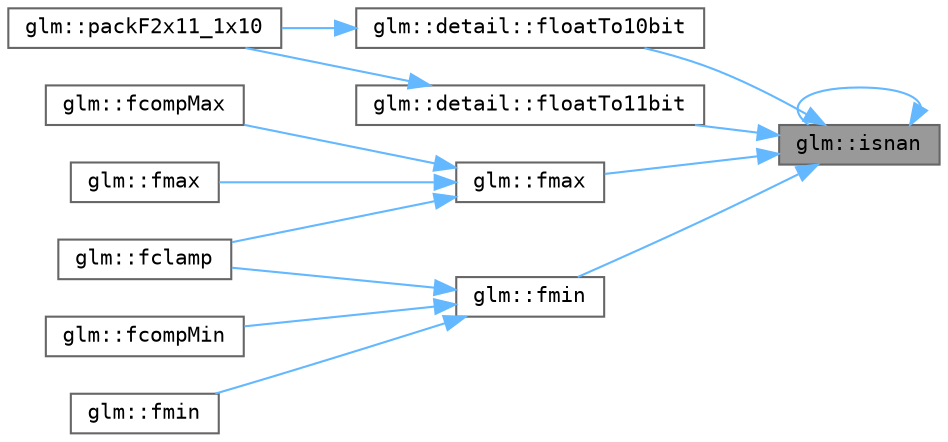 digraph "glm::isnan"
{
 // LATEX_PDF_SIZE
  bgcolor="transparent";
  edge [fontname=Terminal,fontsize=10,labelfontname=Helvetica,labelfontsize=10];
  node [fontname=Terminal,fontsize=10,shape=box,height=0.2,width=0.4];
  rankdir="RL";
  Node1 [label="glm::isnan",height=0.2,width=0.4,color="gray40", fillcolor="grey60", style="filled", fontcolor="black",tooltip=" "];
  Node1 -> Node2 [dir="back",color="steelblue1",style="solid"];
  Node2 [label="glm::detail::floatTo10bit",height=0.2,width=0.4,color="grey40", fillcolor="white", style="filled",URL="$namespaceglm_1_1detail.html#a2be3138712a0811602a183614221ad5c",tooltip=" "];
  Node2 -> Node3 [dir="back",color="steelblue1",style="solid"];
  Node3 [label="glm::packF2x11_1x10",height=0.2,width=0.4,color="grey40", fillcolor="white", style="filled",URL="$group__gtc__packing.html#ga8c2a0eeee677ca4dafd9e093d9e81062",tooltip=" "];
  Node1 -> Node4 [dir="back",color="steelblue1",style="solid"];
  Node4 [label="glm::detail::floatTo11bit",height=0.2,width=0.4,color="grey40", fillcolor="white", style="filled",URL="$namespaceglm_1_1detail.html#a62edbdbe89fe6282dd7909e6e4703796",tooltip=" "];
  Node4 -> Node3 [dir="back",color="steelblue1",style="solid"];
  Node1 -> Node5 [dir="back",color="steelblue1",style="solid"];
  Node5 [label="glm::fmax",height=0.2,width=0.4,color="grey40", fillcolor="white", style="filled",URL="$group__ext__scalar__common.html#ga36920478565cf608e93064283ce06421",tooltip=" "];
  Node5 -> Node6 [dir="back",color="steelblue1",style="solid"];
  Node6 [label="glm::fclamp",height=0.2,width=0.4,color="grey40", fillcolor="white", style="filled",URL="$group__ext__scalar__common.html#ga1e28539d3a46965ed9ef92ec7cb3b18a",tooltip=" "];
  Node5 -> Node7 [dir="back",color="steelblue1",style="solid"];
  Node7 [label="glm::fcompMax",height=0.2,width=0.4,color="grey40", fillcolor="white", style="filled",URL="$namespaceglm.html#a9e11383f3896c5cfc2873ff1921cddf2",tooltip=" "];
  Node5 -> Node8 [dir="back",color="steelblue1",style="solid"];
  Node8 [label="glm::fmax",height=0.2,width=0.4,color="grey40", fillcolor="white", style="filled",URL="$group__ext__scalar__common.html#ga0007bba71ca451ac70e99d28dfbeaab9",tooltip=" "];
  Node1 -> Node9 [dir="back",color="steelblue1",style="solid"];
  Node9 [label="glm::fmin",height=0.2,width=0.4,color="grey40", fillcolor="white", style="filled",URL="$group__ext__scalar__common.html#ga7b2b438a765e2a62098c79eb212f28f0",tooltip=" "];
  Node9 -> Node6 [dir="back",color="steelblue1",style="solid"];
  Node9 -> Node10 [dir="back",color="steelblue1",style="solid"];
  Node10 [label="glm::fcompMin",height=0.2,width=0.4,color="grey40", fillcolor="white", style="filled",URL="$namespaceglm.html#a8a6a89e3e3e2d68735ce6b3b35d151fe",tooltip=" "];
  Node9 -> Node11 [dir="back",color="steelblue1",style="solid"];
  Node11 [label="glm::fmin",height=0.2,width=0.4,color="grey40", fillcolor="white", style="filled",URL="$group__ext__scalar__common.html#ga1a95fe4cf5437e8133f1093fe9726a64",tooltip=" "];
  Node1 -> Node1 [dir="back",color="steelblue1",style="solid"];
}
